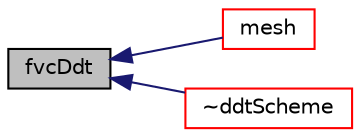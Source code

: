 digraph "fvcDdt"
{
  bgcolor="transparent";
  edge [fontname="Helvetica",fontsize="10",labelfontname="Helvetica",labelfontsize="10"];
  node [fontname="Helvetica",fontsize="10",shape=record];
  rankdir="LR";
  Node2047 [label="fvcDdt",height=0.2,width=0.4,color="black", fillcolor="grey75", style="filled", fontcolor="black"];
  Node2047 -> Node2048 [dir="back",color="midnightblue",fontsize="10",style="solid",fontname="Helvetica"];
  Node2048 [label="mesh",height=0.2,width=0.4,color="red",URL="$a23301.html#a470f06cfb9b6ee887cd85d63de275607",tooltip="Return mesh reference. "];
  Node2047 -> Node2072 [dir="back",color="midnightblue",fontsize="10",style="solid",fontname="Helvetica"];
  Node2072 [label="~ddtScheme",height=0.2,width=0.4,color="red",URL="$a23301.html#a185aa164e6280cdf213c0bcdad8e3b68",tooltip="Destructor. "];
}
